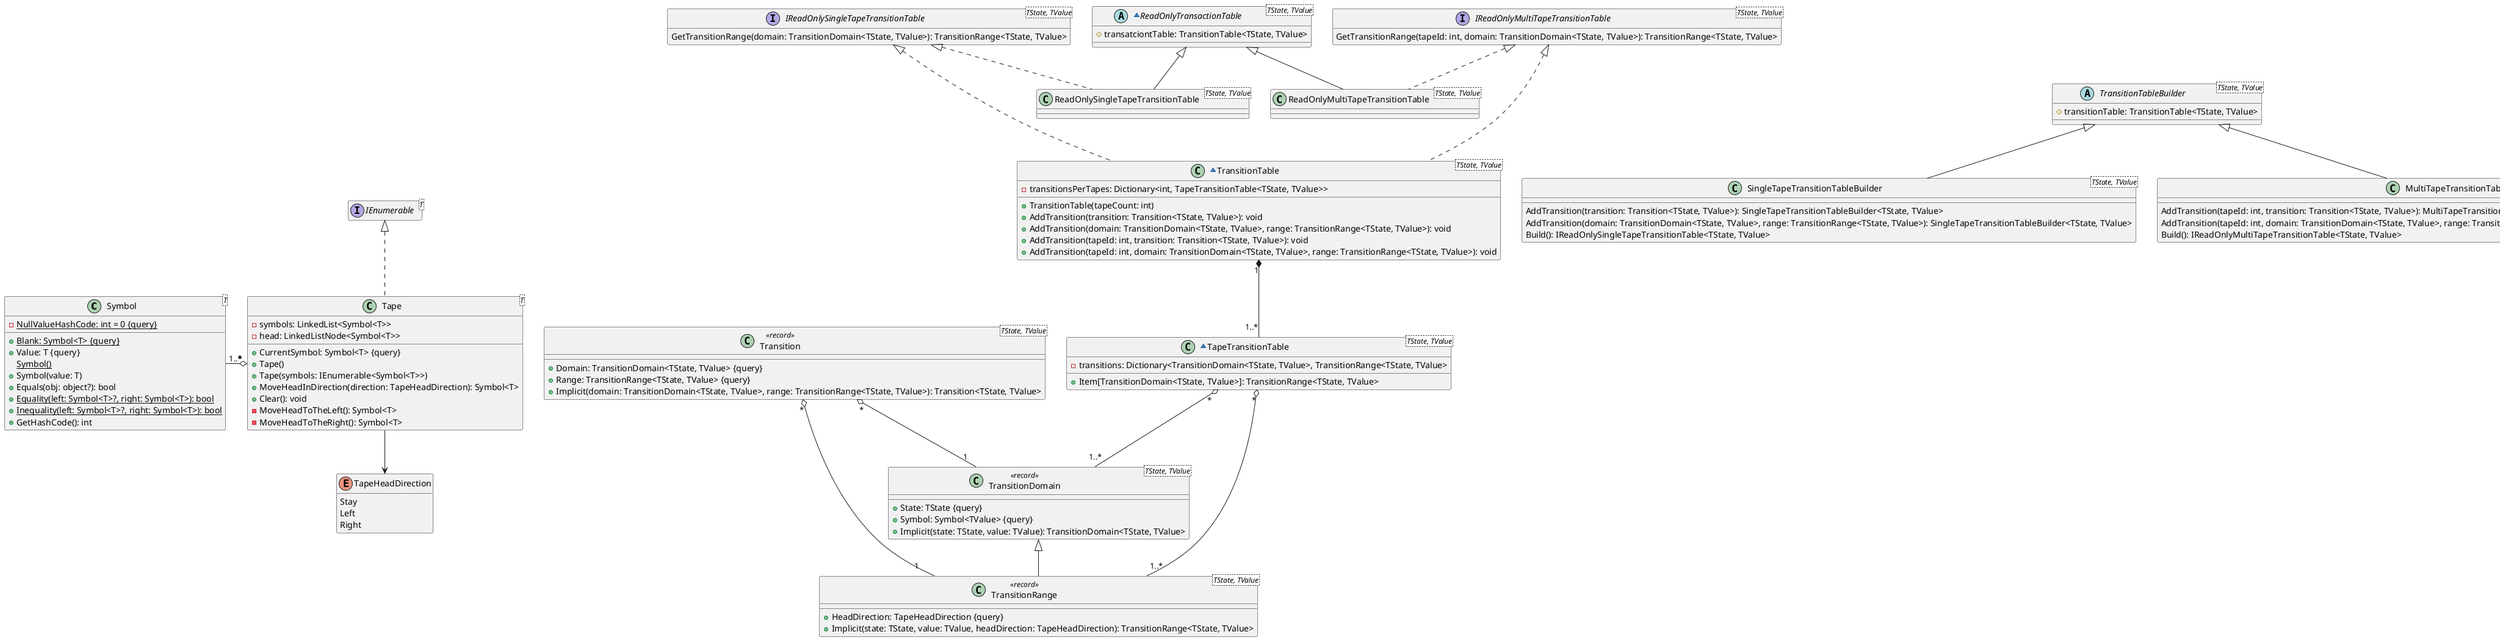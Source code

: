 @startuml classes

hide interface empty members
hide enum empty members

class "Symbol<T>" as Symbol {
    -{static} NullValueHashCode: int = 0 {query}
    +{method} {static} Blank: Symbol<T> {query}
    +{method} Value: T {query}
    {static} Symbol()
    +Symbol(value: T)
    +Equals(obj: object?): bool
    +{static} Equality(left: Symbol<T>?, right: Symbol<T>): bool
    +{static} Inequality(left: Symbol<T>?, right: Symbol<T>): bool
    +GetHashCode(): int
}

enum TapeHeadDirection {
    Stay
    Left
    Right
}

class "Tape<T>" as Tape {
    -symbols: LinkedList<Symbol<T>>
    -head: LinkedListNode<Symbol<T>>
    +{method} CurrentSymbol: Symbol<T> {query}
    +Tape()
    +Tape(symbols: IEnumerable<Symbol<T>>)
    +MoveHeadInDirection(direction: TapeHeadDirection): Symbol<T>
    +Clear(): void
    -MoveHeadToTheLeft(): Symbol<T>
    -MoveHeadToTheRight(): Symbol<T>
}

Tape "*" o-left- "1..*" Symbol
interface "IEnumerable<T>" as IEnumerable
IEnumerable <|.. Tape
Tape --> TapeHeadDirection


class "TransitionDomain<TState, TValue>" as TransitionDomain << record >> {
    +{method} State: TState {query}
    +{method} Symbol: Symbol<TValue> {query}
    +Implicit(state: TState, value: TValue): TransitionDomain<TState, TValue>
}

class "TransitionRange<TState, TValue>" as TransitionRange << record >> {
    +{method} HeadDirection: TapeHeadDirection {query}
    +Implicit(state: TState, value: TValue, headDirection: TapeHeadDirection): TransitionRange<TState, TValue>
}

class "Transition<TState, TValue>" as Transition << record >> {
    +{method} Domain: TransitionDomain<TState, TValue> {query}
    +{method} Range: TransitionRange<TState, TValue> {query}
    +Implicit(domain: TransitionDomain<TState, TValue>, range: TransitionRange<TState, TValue>): Transition<TState, TValue>
}

interface "IReadOnlySingleTapeTransitionTable<TState, TValue>" as IReadOnlySingleTapeTransitionTable {
    GetTransitionRange(domain: TransitionDomain<TState, TValue>): TransitionRange<TState, TValue>
}

interface "IReadOnlyMultiTapeTransitionTable<TState, TValue>" as IReadOnlyMultiTapeTransitionTable {
    GetTransitionRange(tapeId: int, domain: TransitionDomain<TState, TValue>): TransitionRange<TState, TValue>
}

~abstract class "ReadOnlyTransactionTable<TState, TValue>" as ReadOnlyTransactionTable {
    #transatciontTable: TransitionTable<TState, TValue>
}

class "ReadOnlySingleTapeTransitionTable<TState, TValue>" as ReadOnlySingleTapeTransitionTable
class "ReadOnlyMultiTapeTransitionTable<TState, TValue>" as ReadOnlyMultiTapeTransitionTable

abstract class "TransitionTableBuilder<TState, TValue>" as TransitionTableBuilder {
    #transitionTable: TransitionTable<TState, TValue>
}

class "SingleTapeTransitionTableBuilder<TState, TValue>" as SingleTapeTransitionTableBuilder {
    AddTransition(transition: Transition<TState, TValue>): SingleTapeTransitionTableBuilder<TState, TValue>
    AddTransition(domain: TransitionDomain<TState, TValue>, range: TransitionRange<TState, TValue>): SingleTapeTransitionTableBuilder<TState, TValue>
    Build(): IReadOnlySingleTapeTransitionTable<TState, TValue>
}

class "MultiTapeTransitionTableBuilder<TState, TValue>" as MultiTapeTransitionTableBuilder {
    AddTransition(tapeId: int, transition: Transition<TState, TValue>): MultiTapeTransitionTableBuilder<TState, TValue>
    AddTransition(tapeId: int, domain: TransitionDomain<TState, TValue>, range: TransitionRange<TState, TValue>): MultiTapeTransitionTableBuilder<TState, TValue>
    Build(): IReadOnlyMultiTapeTransitionTable<TState, TValue>
}

~class "TransitionTable<TState, TValue>" as TransitionTable {
    -transitionsPerTapes: Dictionary<int, TapeTransitionTable<TState, TValue>>
    +TransitionTable(tapeCount: int)
    +AddTransition(transition: Transition<TState, TValue>): void
    +AddTransition(domain: TransitionDomain<TState, TValue>, range: TransitionRange<TState, TValue>): void
    +AddTransition(tapeId: int, transition: Transition<TState, TValue>): void
    +AddTransition(tapeId: int, domain: TransitionDomain<TState, TValue>, range: TransitionRange<TState, TValue>): void
}

~class "TapeTransitionTable<TState, TValue>" as TapeTransitionTable {
    -transitions: Dictionary<TransitionDomain<TState, TValue>, TransitionRange<TState, TValue>
    +{method} Item[TransitionDomain<TState, TValue>]: TransitionRange<TState, TValue>
}

IReadOnlySingleTapeTransitionTable <|.down. TransitionTable
IReadOnlyMultiTapeTransitionTable <|.down. TransitionTable
TransitionTable -[hidden]up- ReadOnlySingleTapeTransitionTable
TransitionTable -[hidden]up- ReadOnlyMultiTapeTransitionTable
ReadOnlyTransactionTable <|-down- ReadOnlySingleTapeTransitionTable
ReadOnlyTransactionTable <|-down- ReadOnlyMultiTapeTransitionTable
IReadOnlySingleTapeTransitionTable <|.down. ReadOnlySingleTapeTransitionTable
IReadOnlyMultiTapeTransitionTable <|.down. ReadOnlyMultiTapeTransitionTable
TransitionTableBuilder <|-- SingleTapeTransitionTableBuilder
TransitionTableBuilder <|-- MultiTapeTransitionTableBuilder
TransitionDomain <|-- TransitionRange
Transition "*" o-- "1" TransitionDomain
Transition "*" o-- "1" TransitionRange
TransitionTable "1" *-- "1..*" TapeTransitionTable
TapeTransitionTable "*" o-- "1..*" TransitionDomain
TapeTransitionTable "*" o-- "1..*" TransitionRange

TransitionTable -[hidden]right- SingleTapeTransitionTableBuilder
Tape -[hidden]right- Transition

@enduml